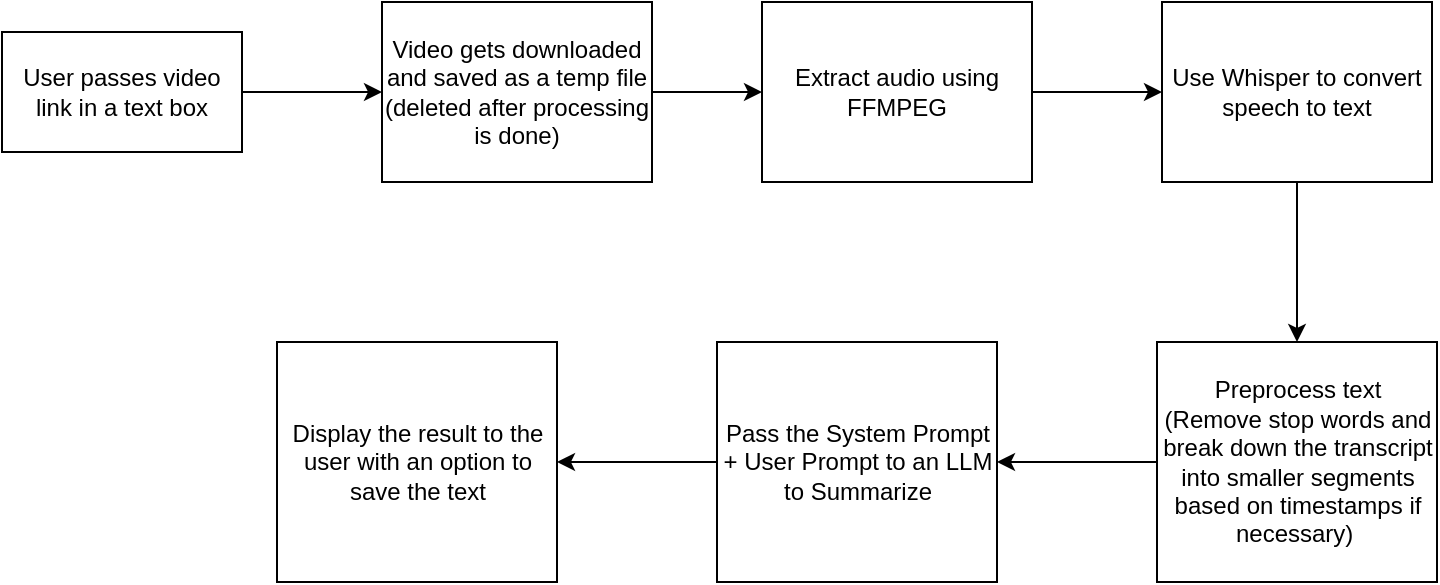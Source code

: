 <mxfile version="26.1.3">
  <diagram name="Page-1" id="DB28gYz7CAjJAxLedTfL">
    <mxGraphModel dx="1434" dy="772" grid="1" gridSize="10" guides="1" tooltips="1" connect="1" arrows="1" fold="1" page="1" pageScale="1" pageWidth="850" pageHeight="1100" math="0" shadow="0">
      <root>
        <mxCell id="0" />
        <mxCell id="1" parent="0" />
        <mxCell id="1-lD9ESEsM2yIj8ZEq_z-5" value="" style="edgeStyle=orthogonalEdgeStyle;rounded=0;orthogonalLoop=1;jettySize=auto;html=1;" edge="1" parent="1" source="1-lD9ESEsM2yIj8ZEq_z-1" target="1-lD9ESEsM2yIj8ZEq_z-4">
          <mxGeometry relative="1" as="geometry" />
        </mxCell>
        <mxCell id="1-lD9ESEsM2yIj8ZEq_z-1" value="User passes video link in a text box" style="rounded=0;whiteSpace=wrap;html=1;" vertex="1" parent="1">
          <mxGeometry x="10" y="295" width="120" height="60" as="geometry" />
        </mxCell>
        <mxCell id="1-lD9ESEsM2yIj8ZEq_z-7" value="" style="edgeStyle=orthogonalEdgeStyle;rounded=0;orthogonalLoop=1;jettySize=auto;html=1;" edge="1" parent="1" source="1-lD9ESEsM2yIj8ZEq_z-4" target="1-lD9ESEsM2yIj8ZEq_z-6">
          <mxGeometry relative="1" as="geometry" />
        </mxCell>
        <mxCell id="1-lD9ESEsM2yIj8ZEq_z-4" value="Video gets downloaded and saved as a temp file (deleted after processing is done)" style="rounded=0;whiteSpace=wrap;html=1;" vertex="1" parent="1">
          <mxGeometry x="200" y="280" width="135" height="90" as="geometry" />
        </mxCell>
        <mxCell id="1-lD9ESEsM2yIj8ZEq_z-9" value="" style="edgeStyle=orthogonalEdgeStyle;rounded=0;orthogonalLoop=1;jettySize=auto;html=1;" edge="1" parent="1" source="1-lD9ESEsM2yIj8ZEq_z-6" target="1-lD9ESEsM2yIj8ZEq_z-8">
          <mxGeometry relative="1" as="geometry" />
        </mxCell>
        <mxCell id="1-lD9ESEsM2yIj8ZEq_z-6" value="Extract audio using FFMPEG" style="rounded=0;whiteSpace=wrap;html=1;" vertex="1" parent="1">
          <mxGeometry x="390" y="280" width="135" height="90" as="geometry" />
        </mxCell>
        <mxCell id="1-lD9ESEsM2yIj8ZEq_z-11" value="" style="edgeStyle=orthogonalEdgeStyle;rounded=0;orthogonalLoop=1;jettySize=auto;html=1;" edge="1" parent="1" source="1-lD9ESEsM2yIj8ZEq_z-8" target="1-lD9ESEsM2yIj8ZEq_z-10">
          <mxGeometry relative="1" as="geometry" />
        </mxCell>
        <mxCell id="1-lD9ESEsM2yIj8ZEq_z-8" value="Use Whisper to convert speech to text" style="rounded=0;whiteSpace=wrap;html=1;" vertex="1" parent="1">
          <mxGeometry x="590" y="280" width="135" height="90" as="geometry" />
        </mxCell>
        <mxCell id="1-lD9ESEsM2yIj8ZEq_z-13" value="" style="edgeStyle=orthogonalEdgeStyle;rounded=0;orthogonalLoop=1;jettySize=auto;html=1;" edge="1" parent="1" source="1-lD9ESEsM2yIj8ZEq_z-10" target="1-lD9ESEsM2yIj8ZEq_z-12">
          <mxGeometry relative="1" as="geometry" />
        </mxCell>
        <mxCell id="1-lD9ESEsM2yIj8ZEq_z-10" value="Preprocess text&lt;div&gt;(Remove stop words and break down the transcript into smaller segments based on timestamps if necessary)&amp;nbsp;&lt;/div&gt;" style="rounded=0;whiteSpace=wrap;html=1;" vertex="1" parent="1">
          <mxGeometry x="587.5" y="450" width="140" height="120" as="geometry" />
        </mxCell>
        <mxCell id="1-lD9ESEsM2yIj8ZEq_z-15" value="" style="edgeStyle=orthogonalEdgeStyle;rounded=0;orthogonalLoop=1;jettySize=auto;html=1;" edge="1" parent="1" source="1-lD9ESEsM2yIj8ZEq_z-12" target="1-lD9ESEsM2yIj8ZEq_z-14">
          <mxGeometry relative="1" as="geometry" />
        </mxCell>
        <mxCell id="1-lD9ESEsM2yIj8ZEq_z-12" value="Pass the System Prompt + User Prompt to an LLM to Summarize" style="rounded=0;whiteSpace=wrap;html=1;" vertex="1" parent="1">
          <mxGeometry x="367.5" y="450" width="140" height="120" as="geometry" />
        </mxCell>
        <mxCell id="1-lD9ESEsM2yIj8ZEq_z-14" value="Display the result to the user with an option to save the text" style="rounded=0;whiteSpace=wrap;html=1;" vertex="1" parent="1">
          <mxGeometry x="147.5" y="450" width="140" height="120" as="geometry" />
        </mxCell>
      </root>
    </mxGraphModel>
  </diagram>
</mxfile>
